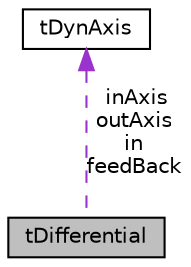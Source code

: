 digraph "tDifferential"
{
  edge [fontname="Helvetica",fontsize="10",labelfontname="Helvetica",labelfontsize="10"];
  node [fontname="Helvetica",fontsize="10",shape=record];
  Node1 [label="tDifferential",height=0.2,width=0.4,color="black", fillcolor="grey75", style="filled", fontcolor="black"];
  Node2 -> Node1 [dir="back",color="darkorchid3",fontsize="10",style="dashed",label=" inAxis\noutAxis\nin\nfeedBack" ,fontname="Helvetica"];
  Node2 [label="tDynAxis",height=0.2,width=0.4,color="black", fillcolor="white", style="filled",URL="$structt_dyn_axis.html"];
}
